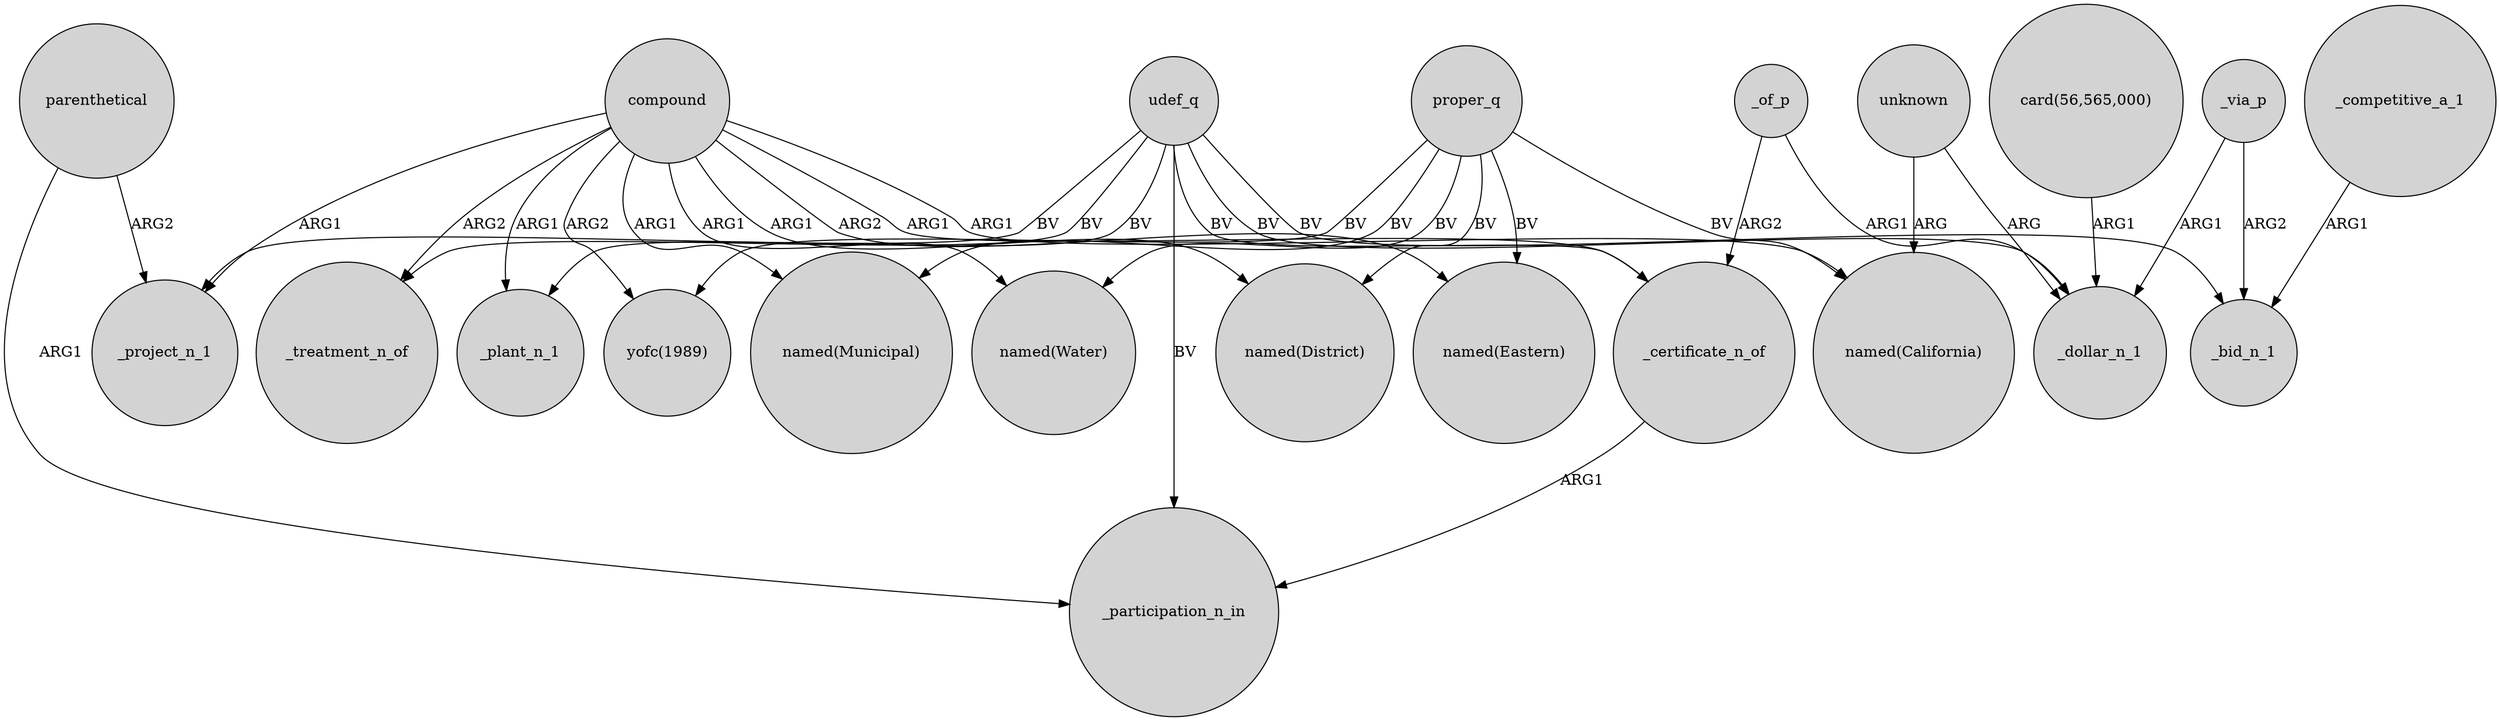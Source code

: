 digraph {
	node [shape=circle style=filled]
	compound -> _certificate_n_of [label=ARG1]
	proper_q -> "named(Water)" [label=BV]
	compound -> _project_n_1 [label=ARG1]
	parenthetical -> _participation_n_in [label=ARG1]
	compound -> _treatment_n_of [label=ARG2]
	udef_q -> _project_n_1 [label=BV]
	_of_p -> _dollar_n_1 [label=ARG1]
	compound -> "named(Municipal)" [label=ARG1]
	_of_p -> _certificate_n_of [label=ARG2]
	proper_q -> "named(California)" [label=BV]
	compound -> "named(Eastern)" [label=ARG2]
	unknown -> _dollar_n_1 [label=ARG]
	udef_q -> _certificate_n_of [label=BV]
	_competitive_a_1 -> _bid_n_1 [label=ARG1]
	_certificate_n_of -> _participation_n_in [label=ARG1]
	compound -> _plant_n_1 [label=ARG1]
	compound -> "named(District)" [label=ARG1]
	"card(56,565,000)" -> _dollar_n_1 [label=ARG1]
	proper_q -> "named(Eastern)" [label=BV]
	proper_q -> "yofc(1989)" [label=BV]
	_via_p -> _bid_n_1 [label=ARG2]
	parenthetical -> _project_n_1 [label=ARG2]
	compound -> "named(California)" [label=ARG1]
	proper_q -> "named(District)" [label=BV]
	compound -> "named(Water)" [label=ARG1]
	proper_q -> "named(Municipal)" [label=BV]
	udef_q -> _plant_n_1 [label=BV]
	udef_q -> _treatment_n_of [label=BV]
	_via_p -> _dollar_n_1 [label=ARG1]
	udef_q -> _bid_n_1 [label=BV]
	udef_q -> _participation_n_in [label=BV]
	compound -> "yofc(1989)" [label=ARG2]
	udef_q -> _dollar_n_1 [label=BV]
	unknown -> "named(California)" [label=ARG]
}
